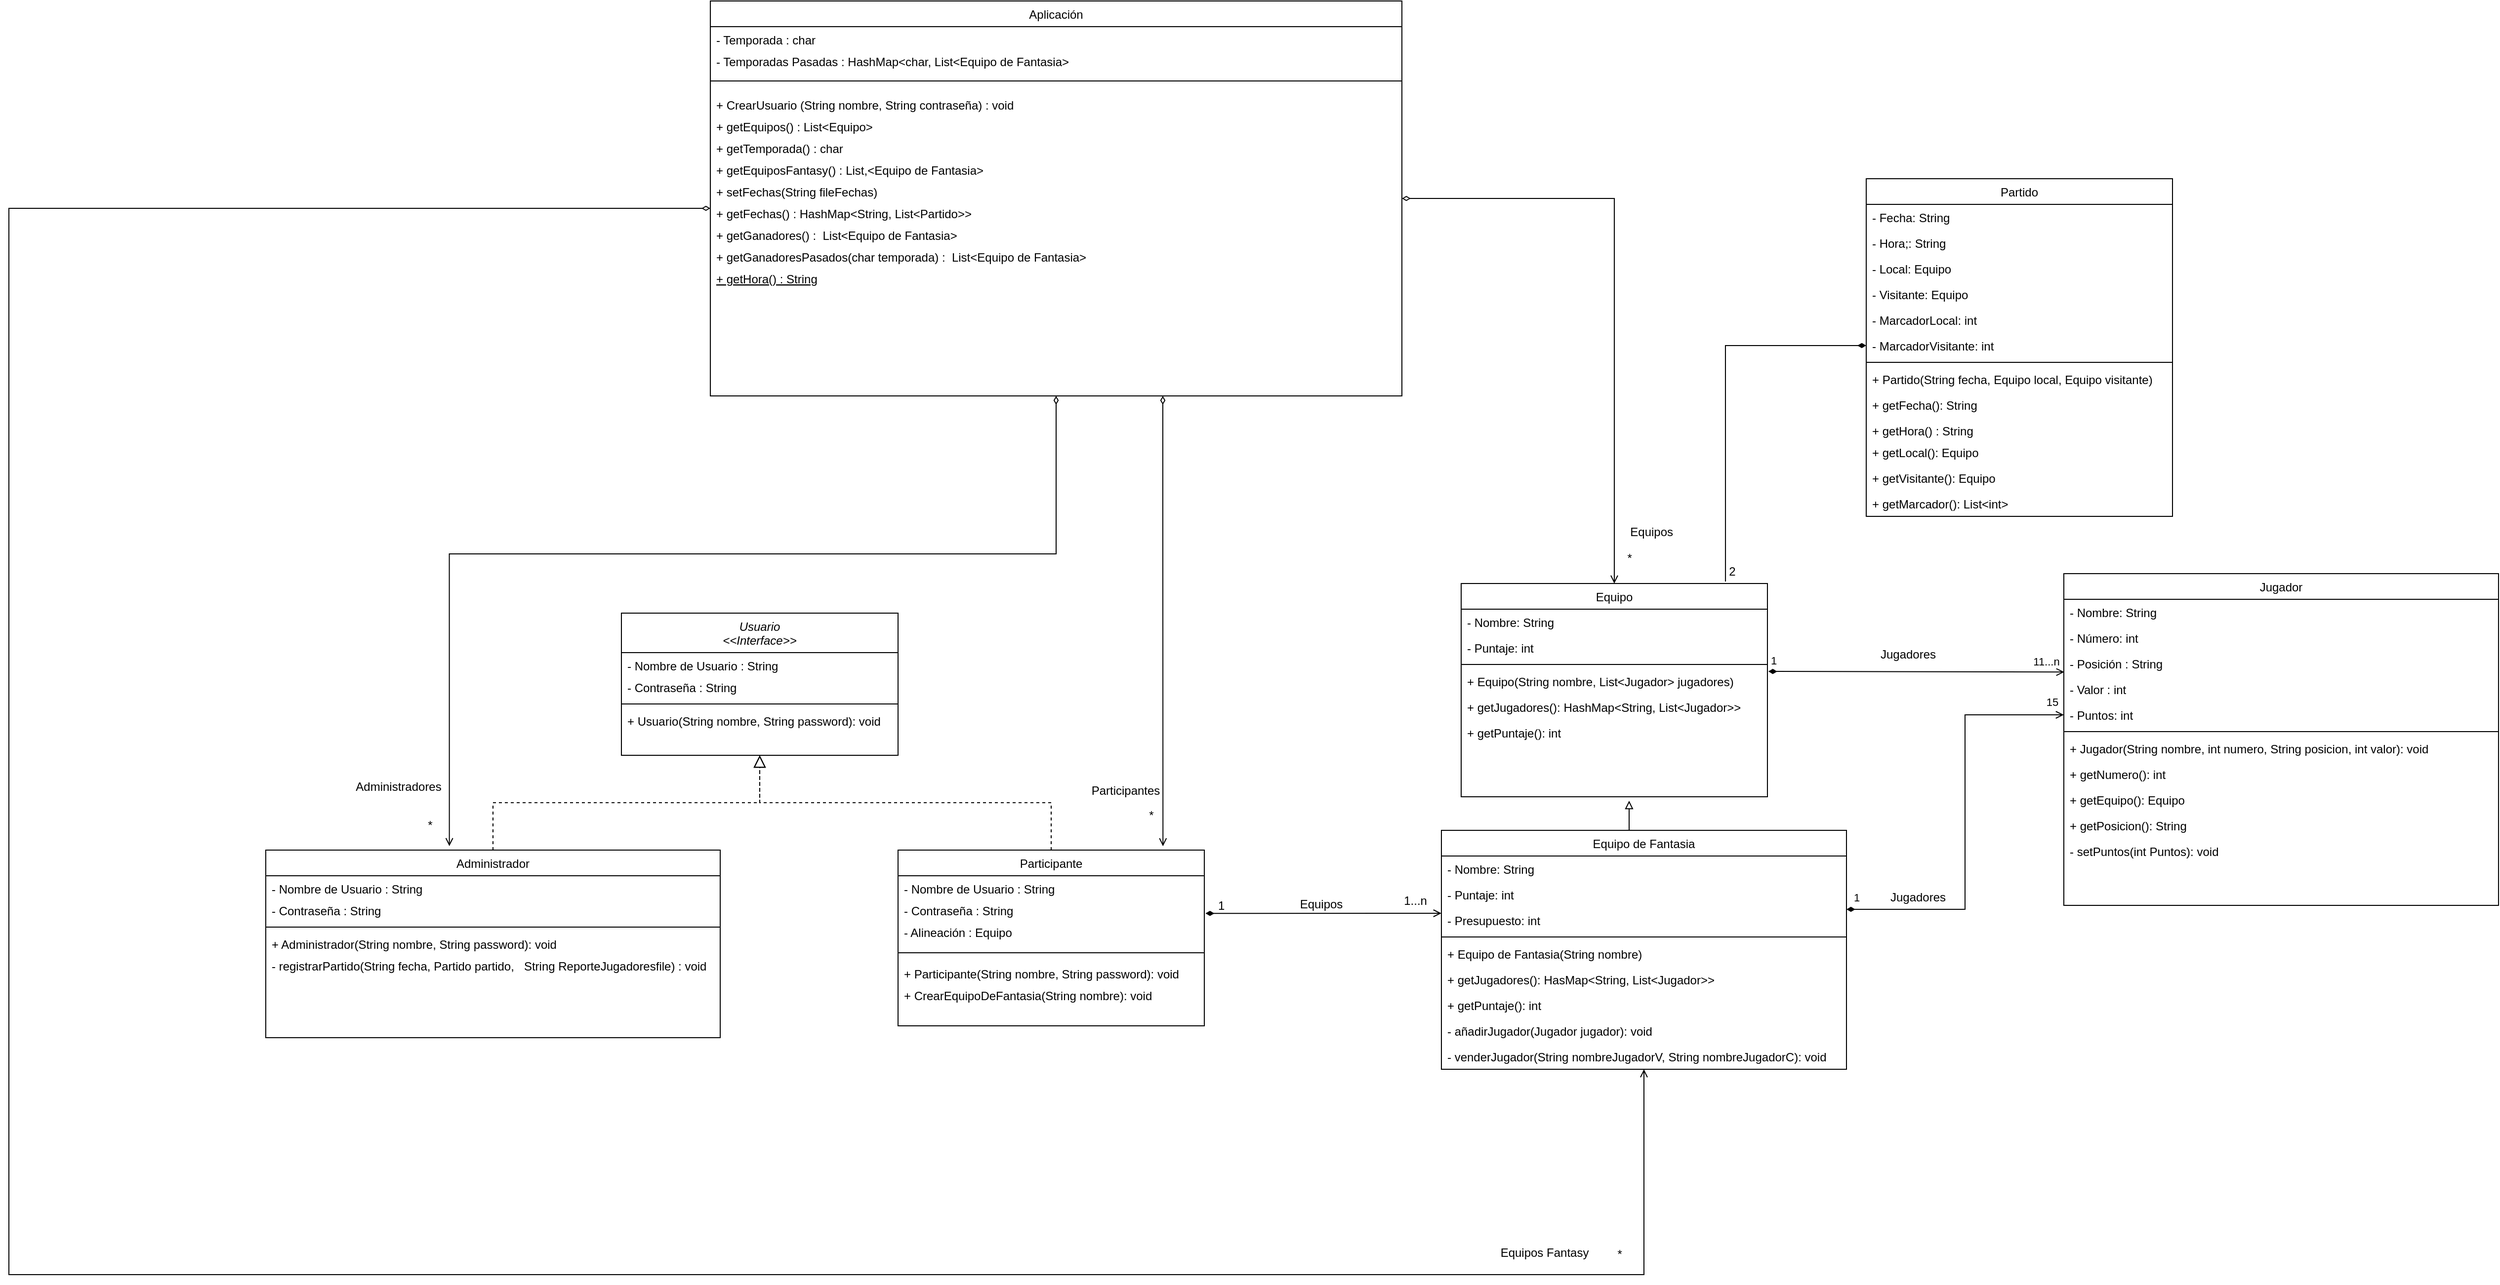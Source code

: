 <mxfile version="20.3.2" type="github">
  <diagram id="C5RBs43oDa-KdzZeNtuy" name="Page-1">
    <mxGraphModel dx="1552" dy="1568" grid="1" gridSize="10" guides="1" tooltips="1" connect="1" arrows="1" fold="1" page="1" pageScale="1" pageWidth="827" pageHeight="1169" math="0" shadow="0">
      <root>
        <mxCell id="WIyWlLk6GJQsqaUBKTNV-0" />
        <mxCell id="WIyWlLk6GJQsqaUBKTNV-1" parent="WIyWlLk6GJQsqaUBKTNV-0" />
        <mxCell id="ja5w6oUnNrP1qCDl9VHc-60" value="Equipo de Fantasia" style="swimlane;fontStyle=0;align=center;verticalAlign=top;childLayout=stackLayout;horizontal=1;startSize=26;horizontalStack=0;resizeParent=1;resizeLast=0;collapsible=1;marginBottom=0;rounded=0;shadow=0;strokeWidth=1;" vertex="1" parent="WIyWlLk6GJQsqaUBKTNV-1">
          <mxGeometry x="790" y="340" width="410" height="242" as="geometry">
            <mxRectangle x="550" y="140" width="160" height="26" as="alternateBounds" />
          </mxGeometry>
        </mxCell>
        <mxCell id="ja5w6oUnNrP1qCDl9VHc-61" value="- Nombre: String" style="text;align=left;verticalAlign=top;spacingLeft=4;spacingRight=4;overflow=hidden;rotatable=0;points=[[0,0.5],[1,0.5]];portConstraint=eastwest;rounded=0;shadow=0;html=0;" vertex="1" parent="ja5w6oUnNrP1qCDl9VHc-60">
          <mxGeometry y="26" width="410" height="26" as="geometry" />
        </mxCell>
        <mxCell id="ja5w6oUnNrP1qCDl9VHc-62" value="- Puntaje: int" style="text;align=left;verticalAlign=top;spacingLeft=4;spacingRight=4;overflow=hidden;rotatable=0;points=[[0,0.5],[1,0.5]];portConstraint=eastwest;rounded=0;shadow=0;html=0;" vertex="1" parent="ja5w6oUnNrP1qCDl9VHc-60">
          <mxGeometry y="52" width="410" height="26" as="geometry" />
        </mxCell>
        <mxCell id="ja5w6oUnNrP1qCDl9VHc-71" value="- Presupuesto: int" style="text;align=left;verticalAlign=top;spacingLeft=4;spacingRight=4;overflow=hidden;rotatable=0;points=[[0,0.5],[1,0.5]];portConstraint=eastwest;rounded=0;shadow=0;html=0;" vertex="1" parent="ja5w6oUnNrP1qCDl9VHc-60">
          <mxGeometry y="78" width="410" height="26" as="geometry" />
        </mxCell>
        <mxCell id="ja5w6oUnNrP1qCDl9VHc-63" value="" style="line;html=1;strokeWidth=1;align=left;verticalAlign=middle;spacingTop=-1;spacingLeft=3;spacingRight=3;rotatable=0;labelPosition=right;points=[];portConstraint=eastwest;" vertex="1" parent="ja5w6oUnNrP1qCDl9VHc-60">
          <mxGeometry y="104" width="410" height="8" as="geometry" />
        </mxCell>
        <mxCell id="ja5w6oUnNrP1qCDl9VHc-64" value="+ Equipo de Fantasia(String nombre)" style="text;align=left;verticalAlign=top;spacingLeft=4;spacingRight=4;overflow=hidden;rotatable=0;points=[[0,0.5],[1,0.5]];portConstraint=eastwest;" vertex="1" parent="ja5w6oUnNrP1qCDl9VHc-60">
          <mxGeometry y="112" width="410" height="26" as="geometry" />
        </mxCell>
        <mxCell id="ja5w6oUnNrP1qCDl9VHc-65" value="+ getJugadores(): HasMap&lt;String, List&lt;Jugador&gt;&gt;" style="text;align=left;verticalAlign=top;spacingLeft=4;spacingRight=4;overflow=hidden;rotatable=0;points=[[0,0.5],[1,0.5]];portConstraint=eastwest;" vertex="1" parent="ja5w6oUnNrP1qCDl9VHc-60">
          <mxGeometry y="138" width="410" height="26" as="geometry" />
        </mxCell>
        <mxCell id="ja5w6oUnNrP1qCDl9VHc-66" value="+ getPuntaje(): int" style="text;align=left;verticalAlign=top;spacingLeft=4;spacingRight=4;overflow=hidden;rotatable=0;points=[[0,0.5],[1,0.5]];portConstraint=eastwest;" vertex="1" parent="ja5w6oUnNrP1qCDl9VHc-60">
          <mxGeometry y="164" width="410" height="26" as="geometry" />
        </mxCell>
        <mxCell id="ja5w6oUnNrP1qCDl9VHc-72" value="- añadirJugador(Jugador jugador): void" style="text;align=left;verticalAlign=top;spacingLeft=4;spacingRight=4;overflow=hidden;rotatable=0;points=[[0,0.5],[1,0.5]];portConstraint=eastwest;" vertex="1" parent="ja5w6oUnNrP1qCDl9VHc-60">
          <mxGeometry y="190" width="410" height="26" as="geometry" />
        </mxCell>
        <mxCell id="ja5w6oUnNrP1qCDl9VHc-68" value="- venderJugador(String nombreJugadorV, String nombreJugadorC): void" style="text;align=left;verticalAlign=top;spacingLeft=4;spacingRight=4;overflow=hidden;rotatable=0;points=[[0,0.5],[1,0.5]];portConstraint=eastwest;" vertex="1" parent="ja5w6oUnNrP1qCDl9VHc-60">
          <mxGeometry y="216" width="410" height="26" as="geometry" />
        </mxCell>
        <mxCell id="zkfFHV4jXpPFQw0GAbJ--0" value="Usuario&#xa;&lt;&lt;Interface&gt;&gt;" style="swimlane;fontStyle=2;align=center;verticalAlign=top;childLayout=stackLayout;horizontal=1;startSize=40;horizontalStack=0;resizeParent=1;resizeLast=0;collapsible=1;marginBottom=0;rounded=0;shadow=0;strokeWidth=1;" parent="WIyWlLk6GJQsqaUBKTNV-1" vertex="1">
          <mxGeometry x="-40" y="120" width="280" height="144" as="geometry">
            <mxRectangle x="230" y="140" width="160" height="26" as="alternateBounds" />
          </mxGeometry>
        </mxCell>
        <mxCell id="zkfFHV4jXpPFQw0GAbJ--1" value="- Nombre de Usuario : String" style="text;align=left;verticalAlign=top;spacingLeft=4;spacingRight=4;overflow=hidden;rotatable=0;points=[[0,0.5],[1,0.5]];portConstraint=eastwest;" parent="zkfFHV4jXpPFQw0GAbJ--0" vertex="1">
          <mxGeometry y="40" width="280" height="22" as="geometry" />
        </mxCell>
        <mxCell id="zkfFHV4jXpPFQw0GAbJ--2" value="- Contraseña : String" style="text;align=left;verticalAlign=top;spacingLeft=4;spacingRight=4;overflow=hidden;rotatable=0;points=[[0,0.5],[1,0.5]];portConstraint=eastwest;rounded=0;shadow=0;html=0;" parent="zkfFHV4jXpPFQw0GAbJ--0" vertex="1">
          <mxGeometry y="62" width="280" height="26" as="geometry" />
        </mxCell>
        <mxCell id="zkfFHV4jXpPFQw0GAbJ--4" value="" style="line;html=1;strokeWidth=1;align=left;verticalAlign=middle;spacingTop=-1;spacingLeft=3;spacingRight=3;rotatable=0;labelPosition=right;points=[];portConstraint=eastwest;" parent="zkfFHV4jXpPFQw0GAbJ--0" vertex="1">
          <mxGeometry y="88" width="280" height="8" as="geometry" />
        </mxCell>
        <mxCell id="ja5w6oUnNrP1qCDl9VHc-14" value="+ Usuario(String nombre, String password): void" style="text;align=left;verticalAlign=top;spacingLeft=4;spacingRight=4;overflow=hidden;rotatable=0;points=[[0,0.5],[1,0.5]];portConstraint=eastwest;" vertex="1" parent="zkfFHV4jXpPFQw0GAbJ--0">
          <mxGeometry y="96" width="280" height="22" as="geometry" />
        </mxCell>
        <mxCell id="zkfFHV4jXpPFQw0GAbJ--6" value="Administrador" style="swimlane;fontStyle=0;align=center;verticalAlign=top;childLayout=stackLayout;horizontal=1;startSize=26;horizontalStack=0;resizeParent=1;resizeLast=0;collapsible=1;marginBottom=0;rounded=0;shadow=0;strokeWidth=1;" parent="WIyWlLk6GJQsqaUBKTNV-1" vertex="1">
          <mxGeometry x="-400" y="360" width="460" height="190" as="geometry">
            <mxRectangle x="130" y="380" width="160" height="26" as="alternateBounds" />
          </mxGeometry>
        </mxCell>
        <mxCell id="ja5w6oUnNrP1qCDl9VHc-7" value="- Nombre de Usuario : String" style="text;align=left;verticalAlign=top;spacingLeft=4;spacingRight=4;overflow=hidden;rotatable=0;points=[[0,0.5],[1,0.5]];portConstraint=eastwest;" vertex="1" parent="zkfFHV4jXpPFQw0GAbJ--6">
          <mxGeometry y="26" width="460" height="22" as="geometry" />
        </mxCell>
        <mxCell id="ja5w6oUnNrP1qCDl9VHc-8" value="- Contraseña : String" style="text;align=left;verticalAlign=top;spacingLeft=4;spacingRight=4;overflow=hidden;rotatable=0;points=[[0,0.5],[1,0.5]];portConstraint=eastwest;rounded=0;shadow=0;html=0;" vertex="1" parent="zkfFHV4jXpPFQw0GAbJ--6">
          <mxGeometry y="48" width="460" height="26" as="geometry" />
        </mxCell>
        <mxCell id="zkfFHV4jXpPFQw0GAbJ--9" value="" style="line;html=1;strokeWidth=1;align=left;verticalAlign=middle;spacingTop=-1;spacingLeft=3;spacingRight=3;rotatable=0;labelPosition=right;points=[];portConstraint=eastwest;" parent="zkfFHV4jXpPFQw0GAbJ--6" vertex="1">
          <mxGeometry y="74" width="460" height="8" as="geometry" />
        </mxCell>
        <mxCell id="ja5w6oUnNrP1qCDl9VHc-17" value="+ Administrador(String nombre, String password): void" style="text;align=left;verticalAlign=top;spacingLeft=4;spacingRight=4;overflow=hidden;rotatable=0;points=[[0,0.5],[1,0.5]];portConstraint=eastwest;" vertex="1" parent="zkfFHV4jXpPFQw0GAbJ--6">
          <mxGeometry y="82" width="460" height="22" as="geometry" />
        </mxCell>
        <mxCell id="ja5w6oUnNrP1qCDl9VHc-19" value="- registrarPartido(String fecha, Partido partido,   String ReporteJugadoresfile) : void" style="text;align=left;verticalAlign=top;spacingLeft=4;spacingRight=4;overflow=hidden;rotatable=0;points=[[0,0.5],[1,0.5]];portConstraint=eastwest;" vertex="1" parent="zkfFHV4jXpPFQw0GAbJ--6">
          <mxGeometry y="104" width="460" height="22" as="geometry" />
        </mxCell>
        <mxCell id="ja5w6oUnNrP1qCDl9VHc-18" style="text;align=left;verticalAlign=top;spacingLeft=4;spacingRight=4;overflow=hidden;rotatable=0;points=[[0,0.5],[1,0.5]];portConstraint=eastwest;" vertex="1" parent="zkfFHV4jXpPFQw0GAbJ--6">
          <mxGeometry y="126" width="460" height="22" as="geometry" />
        </mxCell>
        <mxCell id="zkfFHV4jXpPFQw0GAbJ--12" value="" style="endArrow=block;endSize=10;endFill=0;shadow=0;strokeWidth=1;rounded=0;edgeStyle=elbowEdgeStyle;elbow=vertical;dashed=1;" parent="WIyWlLk6GJQsqaUBKTNV-1" source="zkfFHV4jXpPFQw0GAbJ--6" target="zkfFHV4jXpPFQw0GAbJ--0" edge="1">
          <mxGeometry width="160" relative="1" as="geometry">
            <mxPoint x="200" y="203" as="sourcePoint" />
            <mxPoint x="200" y="203" as="targetPoint" />
          </mxGeometry>
        </mxCell>
        <mxCell id="zkfFHV4jXpPFQw0GAbJ--13" value="Participante" style="swimlane;fontStyle=0;align=center;verticalAlign=top;childLayout=stackLayout;horizontal=1;startSize=26;horizontalStack=0;resizeParent=1;resizeLast=0;collapsible=1;marginBottom=0;rounded=0;shadow=0;strokeWidth=1;" parent="WIyWlLk6GJQsqaUBKTNV-1" vertex="1">
          <mxGeometry x="240" y="360" width="310" height="178" as="geometry">
            <mxRectangle x="340" y="380" width="170" height="26" as="alternateBounds" />
          </mxGeometry>
        </mxCell>
        <mxCell id="ja5w6oUnNrP1qCDl9VHc-6" value="- Nombre de Usuario : String" style="text;align=left;verticalAlign=top;spacingLeft=4;spacingRight=4;overflow=hidden;rotatable=0;points=[[0,0.5],[1,0.5]];portConstraint=eastwest;" vertex="1" parent="zkfFHV4jXpPFQw0GAbJ--13">
          <mxGeometry y="26" width="310" height="22" as="geometry" />
        </mxCell>
        <mxCell id="ja5w6oUnNrP1qCDl9VHc-5" value="- Contraseña : String" style="text;align=left;verticalAlign=top;spacingLeft=4;spacingRight=4;overflow=hidden;rotatable=0;points=[[0,0.5],[1,0.5]];portConstraint=eastwest;rounded=0;shadow=0;html=0;" vertex="1" parent="zkfFHV4jXpPFQw0GAbJ--13">
          <mxGeometry y="48" width="310" height="22" as="geometry" />
        </mxCell>
        <mxCell id="ja5w6oUnNrP1qCDl9VHc-46" value="- Alineación : Equipo" style="text;align=left;verticalAlign=top;spacingLeft=4;spacingRight=4;overflow=hidden;rotatable=0;points=[[0,0.5],[1,0.5]];portConstraint=eastwest;rounded=0;shadow=0;html=0;" vertex="1" parent="zkfFHV4jXpPFQw0GAbJ--13">
          <mxGeometry y="70" width="310" height="26" as="geometry" />
        </mxCell>
        <mxCell id="zkfFHV4jXpPFQw0GAbJ--15" value="" style="line;html=1;strokeWidth=1;align=left;verticalAlign=middle;spacingTop=-1;spacingLeft=3;spacingRight=3;rotatable=0;labelPosition=right;points=[];portConstraint=eastwest;" parent="zkfFHV4jXpPFQw0GAbJ--13" vertex="1">
          <mxGeometry y="96" width="310" height="16" as="geometry" />
        </mxCell>
        <mxCell id="ja5w6oUnNrP1qCDl9VHc-16" value="+ Participante(String nombre, String password): void" style="text;align=left;verticalAlign=top;spacingLeft=4;spacingRight=4;overflow=hidden;rotatable=0;points=[[0,0.5],[1,0.5]];portConstraint=eastwest;" vertex="1" parent="zkfFHV4jXpPFQw0GAbJ--13">
          <mxGeometry y="112" width="310" height="22" as="geometry" />
        </mxCell>
        <mxCell id="ja5w6oUnNrP1qCDl9VHc-70" value="+ CrearEquipoDeFantasia(String nombre): void" style="text;align=left;verticalAlign=top;spacingLeft=4;spacingRight=4;overflow=hidden;rotatable=0;points=[[0,0.5],[1,0.5]];portConstraint=eastwest;" vertex="1" parent="zkfFHV4jXpPFQw0GAbJ--13">
          <mxGeometry y="134" width="310" height="22" as="geometry" />
        </mxCell>
        <mxCell id="ja5w6oUnNrP1qCDl9VHc-45" style="text;align=left;verticalAlign=top;spacingLeft=4;spacingRight=4;overflow=hidden;rotatable=0;points=[[0,0.5],[1,0.5]];portConstraint=eastwest;" vertex="1" parent="zkfFHV4jXpPFQw0GAbJ--13">
          <mxGeometry y="156" width="310" height="22" as="geometry" />
        </mxCell>
        <mxCell id="zkfFHV4jXpPFQw0GAbJ--16" value="" style="endArrow=block;endSize=10;endFill=0;shadow=0;strokeWidth=1;rounded=0;edgeStyle=elbowEdgeStyle;elbow=vertical;dashed=1;" parent="WIyWlLk6GJQsqaUBKTNV-1" source="zkfFHV4jXpPFQw0GAbJ--13" target="zkfFHV4jXpPFQw0GAbJ--0" edge="1">
          <mxGeometry width="160" relative="1" as="geometry">
            <mxPoint x="210" y="373" as="sourcePoint" />
            <mxPoint x="310" y="271" as="targetPoint" />
          </mxGeometry>
        </mxCell>
        <mxCell id="ja5w6oUnNrP1qCDl9VHc-49" style="edgeStyle=orthogonalEdgeStyle;rounded=0;orthogonalLoop=1;jettySize=auto;html=1;startArrow=none;startFill=0;endArrow=block;endFill=0;" edge="1" parent="WIyWlLk6GJQsqaUBKTNV-1">
          <mxGeometry relative="1" as="geometry">
            <mxPoint x="980" y="340" as="sourcePoint" />
            <mxPoint x="980" y="310" as="targetPoint" />
          </mxGeometry>
        </mxCell>
        <mxCell id="zkfFHV4jXpPFQw0GAbJ--26" value="" style="endArrow=open;shadow=0;strokeWidth=1;rounded=0;endFill=1;edgeStyle=elbowEdgeStyle;elbow=vertical;startArrow=diamondThin;startFill=1;exitX=1.004;exitY=0.732;exitDx=0;exitDy=0;exitPerimeter=0;" parent="WIyWlLk6GJQsqaUBKTNV-1" source="ja5w6oUnNrP1qCDl9VHc-5" edge="1">
          <mxGeometry x="0.5" y="41" relative="1" as="geometry">
            <mxPoint x="570" y="400" as="sourcePoint" />
            <mxPoint x="790" y="424" as="targetPoint" />
            <mxPoint x="-40" y="32" as="offset" />
            <Array as="points">
              <mxPoint x="670" y="424" />
            </Array>
          </mxGeometry>
        </mxCell>
        <mxCell id="zkfFHV4jXpPFQw0GAbJ--27" value="1...n" style="resizable=0;align=left;verticalAlign=bottom;labelBackgroundColor=none;fontSize=12;" parent="zkfFHV4jXpPFQw0GAbJ--26" connectable="0" vertex="1">
          <mxGeometry x="-1" relative="1" as="geometry">
            <mxPoint x="199" y="-4" as="offset" />
          </mxGeometry>
        </mxCell>
        <mxCell id="zkfFHV4jXpPFQw0GAbJ--28" value="1" style="resizable=0;align=right;verticalAlign=bottom;labelBackgroundColor=none;fontSize=12;" parent="zkfFHV4jXpPFQw0GAbJ--26" connectable="0" vertex="1">
          <mxGeometry x="1" relative="1" as="geometry">
            <mxPoint x="-218" y="1" as="offset" />
          </mxGeometry>
        </mxCell>
        <mxCell id="zkfFHV4jXpPFQw0GAbJ--29" value="Equipos" style="text;html=1;resizable=0;points=[];;align=center;verticalAlign=middle;labelBackgroundColor=none;rounded=0;shadow=0;strokeWidth=1;fontSize=12;" parent="zkfFHV4jXpPFQw0GAbJ--26" vertex="1" connectable="0">
          <mxGeometry x="0.5" y="49" relative="1" as="geometry">
            <mxPoint x="-62" y="40" as="offset" />
          </mxGeometry>
        </mxCell>
        <mxCell id="ja5w6oUnNrP1qCDl9VHc-20" value="Equipo" style="swimlane;fontStyle=0;align=center;verticalAlign=top;childLayout=stackLayout;horizontal=1;startSize=26;horizontalStack=0;resizeParent=1;resizeLast=0;collapsible=1;marginBottom=0;rounded=0;shadow=0;strokeWidth=1;" vertex="1" parent="WIyWlLk6GJQsqaUBKTNV-1">
          <mxGeometry x="810" y="90" width="310" height="216" as="geometry">
            <mxRectangle x="550" y="140" width="160" height="26" as="alternateBounds" />
          </mxGeometry>
        </mxCell>
        <mxCell id="ja5w6oUnNrP1qCDl9VHc-22" value="- Nombre: String" style="text;align=left;verticalAlign=top;spacingLeft=4;spacingRight=4;overflow=hidden;rotatable=0;points=[[0,0.5],[1,0.5]];portConstraint=eastwest;rounded=0;shadow=0;html=0;" vertex="1" parent="ja5w6oUnNrP1qCDl9VHc-20">
          <mxGeometry y="26" width="310" height="26" as="geometry" />
        </mxCell>
        <mxCell id="ja5w6oUnNrP1qCDl9VHc-23" value="- Puntaje: int" style="text;align=left;verticalAlign=top;spacingLeft=4;spacingRight=4;overflow=hidden;rotatable=0;points=[[0,0.5],[1,0.5]];portConstraint=eastwest;rounded=0;shadow=0;html=0;" vertex="1" parent="ja5w6oUnNrP1qCDl9VHc-20">
          <mxGeometry y="52" width="310" height="26" as="geometry" />
        </mxCell>
        <mxCell id="ja5w6oUnNrP1qCDl9VHc-26" value="" style="line;html=1;strokeWidth=1;align=left;verticalAlign=middle;spacingTop=-1;spacingLeft=3;spacingRight=3;rotatable=0;labelPosition=right;points=[];portConstraint=eastwest;" vertex="1" parent="ja5w6oUnNrP1qCDl9VHc-20">
          <mxGeometry y="78" width="310" height="8" as="geometry" />
        </mxCell>
        <mxCell id="ja5w6oUnNrP1qCDl9VHc-59" value="+ Equipo(String nombre, List&lt;Jugador&gt; jugadores) " style="text;align=left;verticalAlign=top;spacingLeft=4;spacingRight=4;overflow=hidden;rotatable=0;points=[[0,0.5],[1,0.5]];portConstraint=eastwest;" vertex="1" parent="ja5w6oUnNrP1qCDl9VHc-20">
          <mxGeometry y="86" width="310" height="26" as="geometry" />
        </mxCell>
        <mxCell id="ja5w6oUnNrP1qCDl9VHc-28" value="+ getJugadores(): HashMap&lt;String, List&lt;Jugador&gt;&gt;" style="text;align=left;verticalAlign=top;spacingLeft=4;spacingRight=4;overflow=hidden;rotatable=0;points=[[0,0.5],[1,0.5]];portConstraint=eastwest;" vertex="1" parent="ja5w6oUnNrP1qCDl9VHc-20">
          <mxGeometry y="112" width="310" height="26" as="geometry" />
        </mxCell>
        <mxCell id="ja5w6oUnNrP1qCDl9VHc-58" value="+ getPuntaje(): int" style="text;align=left;verticalAlign=top;spacingLeft=4;spacingRight=4;overflow=hidden;rotatable=0;points=[[0,0.5],[1,0.5]];portConstraint=eastwest;" vertex="1" parent="ja5w6oUnNrP1qCDl9VHc-20">
          <mxGeometry y="138" width="310" height="26" as="geometry" />
        </mxCell>
        <mxCell id="ja5w6oUnNrP1qCDl9VHc-29" value="Jugador" style="swimlane;fontStyle=0;align=center;verticalAlign=top;childLayout=stackLayout;horizontal=1;startSize=26;horizontalStack=0;resizeParent=1;resizeLast=0;collapsible=1;marginBottom=0;rounded=0;shadow=0;strokeWidth=1;" vertex="1" parent="WIyWlLk6GJQsqaUBKTNV-1">
          <mxGeometry x="1420" y="80" width="440" height="336" as="geometry">
            <mxRectangle x="550" y="140" width="160" height="26" as="alternateBounds" />
          </mxGeometry>
        </mxCell>
        <mxCell id="ja5w6oUnNrP1qCDl9VHc-30" value="- Nombre: String" style="text;align=left;verticalAlign=top;spacingLeft=4;spacingRight=4;overflow=hidden;rotatable=0;points=[[0,0.5],[1,0.5]];portConstraint=eastwest;rounded=0;shadow=0;html=0;" vertex="1" parent="ja5w6oUnNrP1qCDl9VHc-29">
          <mxGeometry y="26" width="440" height="26" as="geometry" />
        </mxCell>
        <mxCell id="ja5w6oUnNrP1qCDl9VHc-31" value="- Número: int" style="text;align=left;verticalAlign=top;spacingLeft=4;spacingRight=4;overflow=hidden;rotatable=0;points=[[0,0.5],[1,0.5]];portConstraint=eastwest;rounded=0;shadow=0;html=0;" vertex="1" parent="ja5w6oUnNrP1qCDl9VHc-29">
          <mxGeometry y="52" width="440" height="26" as="geometry" />
        </mxCell>
        <mxCell id="ja5w6oUnNrP1qCDl9VHc-32" value="- Posición : String" style="text;align=left;verticalAlign=top;spacingLeft=4;spacingRight=4;overflow=hidden;rotatable=0;points=[[0,0.5],[1,0.5]];portConstraint=eastwest;rounded=0;shadow=0;html=0;" vertex="1" parent="ja5w6oUnNrP1qCDl9VHc-29">
          <mxGeometry y="78" width="440" height="26" as="geometry" />
        </mxCell>
        <mxCell id="ja5w6oUnNrP1qCDl9VHc-33" value="- Valor : int" style="text;align=left;verticalAlign=top;spacingLeft=4;spacingRight=4;overflow=hidden;rotatable=0;points=[[0,0.5],[1,0.5]];portConstraint=eastwest;rounded=0;shadow=0;html=0;" vertex="1" parent="ja5w6oUnNrP1qCDl9VHc-29">
          <mxGeometry y="104" width="440" height="26" as="geometry" />
        </mxCell>
        <mxCell id="ja5w6oUnNrP1qCDl9VHc-42" value="- Puntos: int" style="text;align=left;verticalAlign=top;spacingLeft=4;spacingRight=4;overflow=hidden;rotatable=0;points=[[0,0.5],[1,0.5]];portConstraint=eastwest;rounded=0;shadow=0;html=0;" vertex="1" parent="ja5w6oUnNrP1qCDl9VHc-29">
          <mxGeometry y="130" width="440" height="26" as="geometry" />
        </mxCell>
        <mxCell id="ja5w6oUnNrP1qCDl9VHc-34" value="" style="line;html=1;strokeWidth=1;align=left;verticalAlign=middle;spacingTop=-1;spacingLeft=3;spacingRight=3;rotatable=0;labelPosition=right;points=[];portConstraint=eastwest;" vertex="1" parent="ja5w6oUnNrP1qCDl9VHc-29">
          <mxGeometry y="156" width="440" height="8" as="geometry" />
        </mxCell>
        <mxCell id="ja5w6oUnNrP1qCDl9VHc-47" value="+ Jugador(String nombre, int numero, String posicion, int valor): void" style="text;align=left;verticalAlign=top;spacingLeft=4;spacingRight=4;overflow=hidden;rotatable=0;points=[[0,0.5],[1,0.5]];portConstraint=eastwest;" vertex="1" parent="ja5w6oUnNrP1qCDl9VHc-29">
          <mxGeometry y="164" width="440" height="26" as="geometry" />
        </mxCell>
        <mxCell id="ja5w6oUnNrP1qCDl9VHc-35" value="+ getNumero(): int" style="text;align=left;verticalAlign=top;spacingLeft=4;spacingRight=4;overflow=hidden;rotatable=0;points=[[0,0.5],[1,0.5]];portConstraint=eastwest;" vertex="1" parent="ja5w6oUnNrP1qCDl9VHc-29">
          <mxGeometry y="190" width="440" height="26" as="geometry" />
        </mxCell>
        <mxCell id="ja5w6oUnNrP1qCDl9VHc-36" value="+ getEquipo(): Equipo" style="text;align=left;verticalAlign=top;spacingLeft=4;spacingRight=4;overflow=hidden;rotatable=0;points=[[0,0.5],[1,0.5]];portConstraint=eastwest;" vertex="1" parent="ja5w6oUnNrP1qCDl9VHc-29">
          <mxGeometry y="216" width="440" height="26" as="geometry" />
        </mxCell>
        <mxCell id="ja5w6oUnNrP1qCDl9VHc-41" value="+ getPosicion(): String" style="text;align=left;verticalAlign=top;spacingLeft=4;spacingRight=4;overflow=hidden;rotatable=0;points=[[0,0.5],[1,0.5]];portConstraint=eastwest;" vertex="1" parent="ja5w6oUnNrP1qCDl9VHc-29">
          <mxGeometry y="242" width="440" height="26" as="geometry" />
        </mxCell>
        <mxCell id="ja5w6oUnNrP1qCDl9VHc-43" value="- setPuntos(int Puntos): void&#xa;" style="text;align=left;verticalAlign=top;spacingLeft=4;spacingRight=4;overflow=hidden;rotatable=0;points=[[0,0.5],[1,0.5]];portConstraint=eastwest;" vertex="1" parent="ja5w6oUnNrP1qCDl9VHc-29">
          <mxGeometry y="268" width="440" height="26" as="geometry" />
        </mxCell>
        <mxCell id="ja5w6oUnNrP1qCDl9VHc-44" style="text;align=left;verticalAlign=top;spacingLeft=4;spacingRight=4;overflow=hidden;rotatable=0;points=[[0,0.5],[1,0.5]];portConstraint=eastwest;" vertex="1" parent="ja5w6oUnNrP1qCDl9VHc-29">
          <mxGeometry y="294" width="440" height="26" as="geometry" />
        </mxCell>
        <mxCell id="ja5w6oUnNrP1qCDl9VHc-37" value="" style="endArrow=open;html=1;rounded=0;exitX=1.003;exitY=0.117;exitDx=0;exitDy=0;entryX=0.001;entryY=0.833;entryDx=0;entryDy=0;startArrow=diamondThin;startFill=1;endFill=0;entryPerimeter=0;exitPerimeter=0;" edge="1" parent="WIyWlLk6GJQsqaUBKTNV-1" source="ja5w6oUnNrP1qCDl9VHc-59" target="ja5w6oUnNrP1qCDl9VHc-32">
          <mxGeometry width="50" height="50" relative="1" as="geometry">
            <mxPoint x="1100" y="181" as="sourcePoint" />
            <mxPoint x="1440" y="280" as="targetPoint" />
          </mxGeometry>
        </mxCell>
        <mxCell id="ja5w6oUnNrP1qCDl9VHc-39" value="1" style="edgeLabel;html=1;align=center;verticalAlign=middle;resizable=0;points=[];" vertex="1" connectable="0" parent="ja5w6oUnNrP1qCDl9VHc-37">
          <mxGeometry x="0.309" y="5" relative="1" as="geometry">
            <mxPoint x="-191" y="-7" as="offset" />
          </mxGeometry>
        </mxCell>
        <mxCell id="ja5w6oUnNrP1qCDl9VHc-40" value="11...n" style="edgeLabel;html=1;align=center;verticalAlign=middle;resizable=0;points=[];" vertex="1" connectable="0" parent="WIyWlLk6GJQsqaUBKTNV-1">
          <mxGeometry x="1309.999" y="180.002" as="geometry">
            <mxPoint x="92" y="-11" as="offset" />
          </mxGeometry>
        </mxCell>
        <mxCell id="ja5w6oUnNrP1qCDl9VHc-50" value="Jugadores" style="text;html=1;resizable=0;points=[];;align=center;verticalAlign=middle;labelBackgroundColor=none;rounded=0;shadow=0;strokeWidth=1;fontSize=12;" vertex="1" connectable="0" parent="WIyWlLk6GJQsqaUBKTNV-1">
          <mxGeometry x="1260" y="170" as="geometry">
            <mxPoint x="2" y="-8" as="offset" />
          </mxGeometry>
        </mxCell>
        <mxCell id="ja5w6oUnNrP1qCDl9VHc-53" value="" style="endArrow=open;html=1;rounded=0;exitX=1;exitY=1.077;exitDx=0;exitDy=0;startArrow=diamondThin;startFill=1;endFill=0;edgeStyle=orthogonalEdgeStyle;entryX=0;entryY=0.5;entryDx=0;entryDy=0;exitPerimeter=0;" edge="1" parent="WIyWlLk6GJQsqaUBKTNV-1" source="ja5w6oUnNrP1qCDl9VHc-62" target="ja5w6oUnNrP1qCDl9VHc-42">
          <mxGeometry width="50" height="50" relative="1" as="geometry">
            <mxPoint x="1100" y="431.0" as="sourcePoint" />
            <mxPoint x="1420" y="180" as="targetPoint" />
            <Array as="points">
              <mxPoint x="1320" y="420" />
              <mxPoint x="1320" y="223" />
            </Array>
          </mxGeometry>
        </mxCell>
        <mxCell id="ja5w6oUnNrP1qCDl9VHc-54" value="1" style="edgeLabel;html=1;align=center;verticalAlign=middle;resizable=0;points=[];" vertex="1" connectable="0" parent="ja5w6oUnNrP1qCDl9VHc-53">
          <mxGeometry x="0.309" y="5" relative="1" as="geometry">
            <mxPoint x="-105" y="141" as="offset" />
          </mxGeometry>
        </mxCell>
        <mxCell id="ja5w6oUnNrP1qCDl9VHc-56" value="15" style="edgeLabel;html=1;align=center;verticalAlign=middle;resizable=0;points=[];" vertex="1" connectable="0" parent="WIyWlLk6GJQsqaUBKTNV-1">
          <mxGeometry x="1140.001" y="170.003" as="geometry">
            <mxPoint x="268" y="40" as="offset" />
          </mxGeometry>
        </mxCell>
        <mxCell id="ja5w6oUnNrP1qCDl9VHc-57" value="Jugadores" style="text;html=1;resizable=0;points=[];;align=center;verticalAlign=middle;labelBackgroundColor=none;rounded=0;shadow=0;strokeWidth=1;fontSize=12;" vertex="1" connectable="0" parent="WIyWlLk6GJQsqaUBKTNV-1">
          <mxGeometry x="1270" y="416" as="geometry">
            <mxPoint x="2" y="-8" as="offset" />
          </mxGeometry>
        </mxCell>
        <mxCell id="ja5w6oUnNrP1qCDl9VHc-73" value="Aplicación" style="swimlane;fontStyle=0;align=center;verticalAlign=top;childLayout=stackLayout;horizontal=1;startSize=26;horizontalStack=0;resizeParent=1;resizeLast=0;collapsible=1;marginBottom=0;rounded=0;shadow=0;strokeWidth=1;" vertex="1" parent="WIyWlLk6GJQsqaUBKTNV-1">
          <mxGeometry x="50" y="-500" width="700" height="400" as="geometry">
            <mxRectangle x="130" y="380" width="160" height="26" as="alternateBounds" />
          </mxGeometry>
        </mxCell>
        <mxCell id="ja5w6oUnNrP1qCDl9VHc-77" value="- Temporada : char" style="text;align=left;verticalAlign=top;spacingLeft=4;spacingRight=4;overflow=hidden;rotatable=0;points=[[0,0.5],[1,0.5]];portConstraint=eastwest;" vertex="1" parent="ja5w6oUnNrP1qCDl9VHc-73">
          <mxGeometry y="26" width="700" height="22" as="geometry" />
        </mxCell>
        <mxCell id="ja5w6oUnNrP1qCDl9VHc-122" value="- Temporadas Pasadas : HashMap&lt;char, List&lt;Equipo de Fantasia&gt;" style="text;align=left;verticalAlign=top;spacingLeft=4;spacingRight=4;overflow=hidden;rotatable=0;points=[[0,0.5],[1,0.5]];portConstraint=eastwest;" vertex="1" parent="ja5w6oUnNrP1qCDl9VHc-73">
          <mxGeometry y="48" width="700" height="22" as="geometry" />
        </mxCell>
        <mxCell id="ja5w6oUnNrP1qCDl9VHc-76" value="" style="line;html=1;strokeWidth=1;align=left;verticalAlign=middle;spacingTop=-1;spacingLeft=3;spacingRight=3;rotatable=0;labelPosition=right;points=[];portConstraint=eastwest;" vertex="1" parent="ja5w6oUnNrP1qCDl9VHc-73">
          <mxGeometry y="70" width="700" height="22" as="geometry" />
        </mxCell>
        <mxCell id="ja5w6oUnNrP1qCDl9VHc-120" value="+ CrearUsuario (String nombre, String contraseña) : void" style="text;align=left;verticalAlign=top;spacingLeft=4;spacingRight=4;overflow=hidden;rotatable=0;points=[[0,0.5],[1,0.5]];portConstraint=eastwest;" vertex="1" parent="ja5w6oUnNrP1qCDl9VHc-73">
          <mxGeometry y="92" width="700" height="22" as="geometry" />
        </mxCell>
        <mxCell id="ja5w6oUnNrP1qCDl9VHc-79" value="+ getEquipos() : List&lt;Equipo&gt; " style="text;align=left;verticalAlign=top;spacingLeft=4;spacingRight=4;overflow=hidden;rotatable=0;points=[[0,0.5],[1,0.5]];portConstraint=eastwest;" vertex="1" parent="ja5w6oUnNrP1qCDl9VHc-73">
          <mxGeometry y="114" width="700" height="22" as="geometry" />
        </mxCell>
        <mxCell id="ja5w6oUnNrP1qCDl9VHc-121" value="+ getTemporada() : char" style="text;align=left;verticalAlign=top;spacingLeft=4;spacingRight=4;overflow=hidden;rotatable=0;points=[[0,0.5],[1,0.5]];portConstraint=eastwest;" vertex="1" parent="ja5w6oUnNrP1qCDl9VHc-73">
          <mxGeometry y="136" width="700" height="22" as="geometry" />
        </mxCell>
        <mxCell id="ja5w6oUnNrP1qCDl9VHc-112" value="+ getEquiposFantasy() : List,&lt;Equipo de Fantasia&gt; " style="text;align=left;verticalAlign=top;spacingLeft=4;spacingRight=4;overflow=hidden;rotatable=0;points=[[0,0.5],[1,0.5]];portConstraint=eastwest;" vertex="1" parent="ja5w6oUnNrP1qCDl9VHc-73">
          <mxGeometry y="158" width="700" height="22" as="geometry" />
        </mxCell>
        <mxCell id="ja5w6oUnNrP1qCDl9VHc-106" value="+ setFechas(String fileFechas)" style="text;align=left;verticalAlign=top;spacingLeft=4;spacingRight=4;overflow=hidden;rotatable=0;points=[[0,0.5],[1,0.5]];portConstraint=eastwest;" vertex="1" parent="ja5w6oUnNrP1qCDl9VHc-73">
          <mxGeometry y="180" width="700" height="22" as="geometry" />
        </mxCell>
        <mxCell id="ja5w6oUnNrP1qCDl9VHc-113" value="+ getFechas() : HashMap&lt;String, List&lt;Partido&gt;&gt;" style="text;align=left;verticalAlign=top;spacingLeft=4;spacingRight=4;overflow=hidden;rotatable=0;points=[[0,0.5],[1,0.5]];portConstraint=eastwest;" vertex="1" parent="ja5w6oUnNrP1qCDl9VHc-73">
          <mxGeometry y="202" width="700" height="22" as="geometry" />
        </mxCell>
        <mxCell id="ja5w6oUnNrP1qCDl9VHc-108" value="+ getGanadores() :  List&lt;Equipo de Fantasia&gt;" style="text;align=left;verticalAlign=top;spacingLeft=4;spacingRight=4;overflow=hidden;rotatable=0;points=[[0,0.5],[1,0.5]];portConstraint=eastwest;" vertex="1" parent="ja5w6oUnNrP1qCDl9VHc-73">
          <mxGeometry y="224" width="700" height="22" as="geometry" />
        </mxCell>
        <mxCell id="ja5w6oUnNrP1qCDl9VHc-123" value="+ getGanadoresPasados(char temporada) :  List&lt;Equipo de Fantasia&gt;" style="text;align=left;verticalAlign=top;spacingLeft=4;spacingRight=4;overflow=hidden;rotatable=0;points=[[0,0.5],[1,0.5]];portConstraint=eastwest;" vertex="1" parent="ja5w6oUnNrP1qCDl9VHc-73">
          <mxGeometry y="246" width="700" height="22" as="geometry" />
        </mxCell>
        <mxCell id="ja5w6oUnNrP1qCDl9VHc-114" value="+ getHora() : String" style="text;align=left;verticalAlign=top;spacingLeft=4;spacingRight=4;overflow=hidden;rotatable=0;points=[[0,0.5],[1,0.5]];portConstraint=eastwest;fontStyle=4" vertex="1" parent="ja5w6oUnNrP1qCDl9VHc-73">
          <mxGeometry y="268" width="700" height="22" as="geometry" />
        </mxCell>
        <mxCell id="ja5w6oUnNrP1qCDl9VHc-80" value="" style="endArrow=open;html=1;rounded=0;exitX=1;exitY=0.5;exitDx=0;exitDy=0;entryX=0.5;entryY=0;entryDx=0;entryDy=0;edgeStyle=orthogonalEdgeStyle;endFill=0;startArrow=diamondThin;startFill=0;" edge="1" parent="WIyWlLk6GJQsqaUBKTNV-1" source="ja5w6oUnNrP1qCDl9VHc-73" target="ja5w6oUnNrP1qCDl9VHc-20">
          <mxGeometry width="50" height="50" relative="1" as="geometry">
            <mxPoint x="360" y="70" as="sourcePoint" />
            <mxPoint x="410" y="20" as="targetPoint" />
          </mxGeometry>
        </mxCell>
        <mxCell id="ja5w6oUnNrP1qCDl9VHc-81" value="" style="endArrow=open;html=1;rounded=0;edgeStyle=orthogonalEdgeStyle;endFill=0;startArrow=diamondThin;startFill=0;" edge="1" parent="WIyWlLk6GJQsqaUBKTNV-1" target="ja5w6oUnNrP1qCDl9VHc-68">
          <mxGeometry width="50" height="50" relative="1" as="geometry">
            <mxPoint x="50" y="-290" as="sourcePoint" />
            <mxPoint x="975.0" y="100" as="targetPoint" />
            <Array as="points">
              <mxPoint x="-660" y="-290" />
              <mxPoint x="-660" y="790" />
              <mxPoint x="995" y="790" />
            </Array>
          </mxGeometry>
        </mxCell>
        <mxCell id="ja5w6oUnNrP1qCDl9VHc-82" value="*" style="resizable=0;align=right;verticalAlign=bottom;labelBackgroundColor=none;fontSize=12;" connectable="0" vertex="1" parent="WIyWlLk6GJQsqaUBKTNV-1">
          <mxGeometry x="581.469" y="435" as="geometry">
            <mxPoint x="393" y="343" as="offset" />
          </mxGeometry>
        </mxCell>
        <mxCell id="ja5w6oUnNrP1qCDl9VHc-83" value="" style="endArrow=open;html=1;rounded=0;entryX=0.865;entryY=-0.022;entryDx=0;entryDy=0;edgeStyle=orthogonalEdgeStyle;endFill=0;entryPerimeter=0;startArrow=diamondThin;startFill=0;" edge="1" parent="WIyWlLk6GJQsqaUBKTNV-1" target="zkfFHV4jXpPFQw0GAbJ--13">
          <mxGeometry width="50" height="50" relative="1" as="geometry">
            <mxPoint x="508" y="-100" as="sourcePoint" />
            <mxPoint x="502.5" y="365" as="targetPoint" />
            <Array as="points">
              <mxPoint x="508" y="10" />
              <mxPoint x="508" y="10" />
            </Array>
          </mxGeometry>
        </mxCell>
        <mxCell id="ja5w6oUnNrP1qCDl9VHc-84" value="" style="endArrow=open;html=1;rounded=0;exitX=0.5;exitY=1;exitDx=0;exitDy=0;entryX=0.404;entryY=-0.021;entryDx=0;entryDy=0;edgeStyle=orthogonalEdgeStyle;endFill=0;entryPerimeter=0;startArrow=diamondThin;startFill=0;" edge="1" parent="WIyWlLk6GJQsqaUBKTNV-1" source="ja5w6oUnNrP1qCDl9VHc-73" target="zkfFHV4jXpPFQw0GAbJ--6">
          <mxGeometry width="50" height="50" relative="1" as="geometry">
            <mxPoint x="462.5" y="-80.0" as="sourcePoint" />
            <mxPoint x="390.0" y="385" as="targetPoint" />
            <Array as="points">
              <mxPoint x="400" y="60" />
              <mxPoint x="-214" y="60" />
            </Array>
          </mxGeometry>
        </mxCell>
        <mxCell id="ja5w6oUnNrP1qCDl9VHc-85" value="Administradores" style="text;html=1;resizable=0;points=[];;align=center;verticalAlign=middle;labelBackgroundColor=none;rounded=0;shadow=0;strokeWidth=1;fontSize=12;" vertex="1" connectable="0" parent="WIyWlLk6GJQsqaUBKTNV-1">
          <mxGeometry x="-310.001" y="306" as="geometry">
            <mxPoint x="44" y="-10" as="offset" />
          </mxGeometry>
        </mxCell>
        <mxCell id="ja5w6oUnNrP1qCDl9VHc-86" value="*" style="text;html=1;resizable=0;points=[];;align=center;verticalAlign=middle;labelBackgroundColor=none;rounded=0;shadow=0;strokeWidth=1;fontSize=12;" vertex="1" connectable="0" parent="WIyWlLk6GJQsqaUBKTNV-1">
          <mxGeometry x="-240.001" y="360" as="geometry">
            <mxPoint x="6" y="-25" as="offset" />
          </mxGeometry>
        </mxCell>
        <mxCell id="ja5w6oUnNrP1qCDl9VHc-88" value="Participantes" style="text;html=1;resizable=0;points=[];;align=center;verticalAlign=middle;labelBackgroundColor=none;rounded=0;shadow=0;strokeWidth=1;fontSize=12;" vertex="1" connectable="0" parent="WIyWlLk6GJQsqaUBKTNV-1">
          <mxGeometry x="469.999" y="300" as="geometry" />
        </mxCell>
        <mxCell id="ja5w6oUnNrP1qCDl9VHc-89" value="*" style="text;html=1;resizable=0;points=[];;align=center;verticalAlign=middle;labelBackgroundColor=none;rounded=0;shadow=0;strokeWidth=1;fontSize=12;" vertex="1" connectable="0" parent="WIyWlLk6GJQsqaUBKTNV-1">
          <mxGeometry x="489.999" y="350" as="geometry">
            <mxPoint x="6" y="-25" as="offset" />
          </mxGeometry>
        </mxCell>
        <mxCell id="ja5w6oUnNrP1qCDl9VHc-90" value="Equipos Fantasy" style="text;html=1;resizable=0;points=[];;align=center;verticalAlign=middle;labelBackgroundColor=none;rounded=0;shadow=0;strokeWidth=1;fontSize=12;" vertex="1" connectable="0" parent="WIyWlLk6GJQsqaUBKTNV-1">
          <mxGeometry x="919.999" y="770" as="geometry">
            <mxPoint x="-26" y="-2" as="offset" />
          </mxGeometry>
        </mxCell>
        <mxCell id="ja5w6oUnNrP1qCDl9VHc-91" value="Equipos&amp;nbsp;" style="text;html=1;resizable=0;points=[];;align=center;verticalAlign=middle;labelBackgroundColor=none;rounded=0;shadow=0;strokeWidth=1;fontSize=12;" vertex="1" connectable="0" parent="WIyWlLk6GJQsqaUBKTNV-1">
          <mxGeometry x="1029.999" y="40" as="geometry">
            <mxPoint x="-26" y="-2" as="offset" />
          </mxGeometry>
        </mxCell>
        <mxCell id="ja5w6oUnNrP1qCDl9VHc-92" value="*" style="resizable=0;align=right;verticalAlign=bottom;labelBackgroundColor=none;fontSize=12;" connectable="0" vertex="1" parent="WIyWlLk6GJQsqaUBKTNV-1">
          <mxGeometry x="591.469" y="-270" as="geometry">
            <mxPoint x="393" y="343" as="offset" />
          </mxGeometry>
        </mxCell>
        <mxCell id="ja5w6oUnNrP1qCDl9VHc-93" value="Partido" style="swimlane;fontStyle=0;align=center;verticalAlign=top;childLayout=stackLayout;horizontal=1;startSize=26;horizontalStack=0;resizeParent=1;resizeLast=0;collapsible=1;marginBottom=0;rounded=0;shadow=0;strokeWidth=1;" vertex="1" parent="WIyWlLk6GJQsqaUBKTNV-1">
          <mxGeometry x="1220" y="-320" width="310" height="342" as="geometry">
            <mxRectangle x="550" y="140" width="160" height="26" as="alternateBounds" />
          </mxGeometry>
        </mxCell>
        <mxCell id="ja5w6oUnNrP1qCDl9VHc-94" value="- Fecha: String" style="text;align=left;verticalAlign=top;spacingLeft=4;spacingRight=4;overflow=hidden;rotatable=0;points=[[0,0.5],[1,0.5]];portConstraint=eastwest;rounded=0;shadow=0;html=0;" vertex="1" parent="ja5w6oUnNrP1qCDl9VHc-93">
          <mxGeometry y="26" width="310" height="26" as="geometry" />
        </mxCell>
        <mxCell id="ja5w6oUnNrP1qCDl9VHc-115" value="- Hora;: String" style="text;align=left;verticalAlign=top;spacingLeft=4;spacingRight=4;overflow=hidden;rotatable=0;points=[[0,0.5],[1,0.5]];portConstraint=eastwest;rounded=0;shadow=0;html=0;" vertex="1" parent="ja5w6oUnNrP1qCDl9VHc-93">
          <mxGeometry y="52" width="310" height="26" as="geometry" />
        </mxCell>
        <mxCell id="ja5w6oUnNrP1qCDl9VHc-102" value="- Local: Equipo" style="text;align=left;verticalAlign=top;spacingLeft=4;spacingRight=4;overflow=hidden;rotatable=0;points=[[0,0.5],[1,0.5]];portConstraint=eastwest;rounded=0;shadow=0;html=0;" vertex="1" parent="ja5w6oUnNrP1qCDl9VHc-93">
          <mxGeometry y="78" width="310" height="26" as="geometry" />
        </mxCell>
        <mxCell id="ja5w6oUnNrP1qCDl9VHc-103" value="- Visitante: Equipo" style="text;align=left;verticalAlign=top;spacingLeft=4;spacingRight=4;overflow=hidden;rotatable=0;points=[[0,0.5],[1,0.5]];portConstraint=eastwest;rounded=0;shadow=0;html=0;" vertex="1" parent="ja5w6oUnNrP1qCDl9VHc-93">
          <mxGeometry y="104" width="310" height="26" as="geometry" />
        </mxCell>
        <mxCell id="ja5w6oUnNrP1qCDl9VHc-100" value="- MarcadorLocal: int&#xa;" style="text;align=left;verticalAlign=top;spacingLeft=4;spacingRight=4;overflow=hidden;rotatable=0;points=[[0,0.5],[1,0.5]];portConstraint=eastwest;rounded=0;shadow=0;html=0;" vertex="1" parent="ja5w6oUnNrP1qCDl9VHc-93">
          <mxGeometry y="130" width="310" height="26" as="geometry" />
        </mxCell>
        <mxCell id="ja5w6oUnNrP1qCDl9VHc-101" value="- MarcadorVisitante: int" style="text;align=left;verticalAlign=top;spacingLeft=4;spacingRight=4;overflow=hidden;rotatable=0;points=[[0,0.5],[1,0.5]];portConstraint=eastwest;rounded=0;shadow=0;html=0;" vertex="1" parent="ja5w6oUnNrP1qCDl9VHc-93">
          <mxGeometry y="156" width="310" height="26" as="geometry" />
        </mxCell>
        <mxCell id="ja5w6oUnNrP1qCDl9VHc-96" value="" style="line;html=1;strokeWidth=1;align=left;verticalAlign=middle;spacingTop=-1;spacingLeft=3;spacingRight=3;rotatable=0;labelPosition=right;points=[];portConstraint=eastwest;" vertex="1" parent="ja5w6oUnNrP1qCDl9VHc-93">
          <mxGeometry y="182" width="310" height="8" as="geometry" />
        </mxCell>
        <mxCell id="ja5w6oUnNrP1qCDl9VHc-97" value="+ Partido(String fecha, Equipo local, Equipo visitante) " style="text;align=left;verticalAlign=top;spacingLeft=4;spacingRight=4;overflow=hidden;rotatable=0;points=[[0,0.5],[1,0.5]];portConstraint=eastwest;" vertex="1" parent="ja5w6oUnNrP1qCDl9VHc-93">
          <mxGeometry y="190" width="310" height="26" as="geometry" />
        </mxCell>
        <mxCell id="ja5w6oUnNrP1qCDl9VHc-105" value="+ getFecha(): String" style="text;align=left;verticalAlign=top;spacingLeft=4;spacingRight=4;overflow=hidden;rotatable=0;points=[[0,0.5],[1,0.5]];portConstraint=eastwest;" vertex="1" parent="ja5w6oUnNrP1qCDl9VHc-93">
          <mxGeometry y="216" width="310" height="26" as="geometry" />
        </mxCell>
        <mxCell id="ja5w6oUnNrP1qCDl9VHc-116" value="+ getHora() : String" style="text;align=left;verticalAlign=top;spacingLeft=4;spacingRight=4;overflow=hidden;rotatable=0;points=[[0,0.5],[1,0.5]];portConstraint=eastwest;" vertex="1" parent="ja5w6oUnNrP1qCDl9VHc-93">
          <mxGeometry y="242" width="310" height="22" as="geometry" />
        </mxCell>
        <mxCell id="ja5w6oUnNrP1qCDl9VHc-98" value="+ getLocal(): Equipo" style="text;align=left;verticalAlign=top;spacingLeft=4;spacingRight=4;overflow=hidden;rotatable=0;points=[[0,0.5],[1,0.5]];portConstraint=eastwest;" vertex="1" parent="ja5w6oUnNrP1qCDl9VHc-93">
          <mxGeometry y="264" width="310" height="26" as="geometry" />
        </mxCell>
        <mxCell id="ja5w6oUnNrP1qCDl9VHc-104" value="+ getVisitante(): Equipo" style="text;align=left;verticalAlign=top;spacingLeft=4;spacingRight=4;overflow=hidden;rotatable=0;points=[[0,0.5],[1,0.5]];portConstraint=eastwest;" vertex="1" parent="ja5w6oUnNrP1qCDl9VHc-93">
          <mxGeometry y="290" width="310" height="26" as="geometry" />
        </mxCell>
        <mxCell id="ja5w6oUnNrP1qCDl9VHc-99" value="+ getMarcador(): List&lt;int&gt;" style="text;align=left;verticalAlign=top;spacingLeft=4;spacingRight=4;overflow=hidden;rotatable=0;points=[[0,0.5],[1,0.5]];portConstraint=eastwest;" vertex="1" parent="ja5w6oUnNrP1qCDl9VHc-93">
          <mxGeometry y="316" width="310" height="26" as="geometry" />
        </mxCell>
        <mxCell id="ja5w6oUnNrP1qCDl9VHc-109" value="" style="endArrow=none;html=1;rounded=0;exitX=0;exitY=0.5;exitDx=0;exitDy=0;entryX=0.863;entryY=-0.009;entryDx=0;entryDy=0;edgeStyle=orthogonalEdgeStyle;endFill=0;entryPerimeter=0;startArrow=diamondThin;startFill=1;" edge="1" parent="WIyWlLk6GJQsqaUBKTNV-1" source="ja5w6oUnNrP1qCDl9VHc-101" target="ja5w6oUnNrP1qCDl9VHc-20">
          <mxGeometry width="50" height="50" relative="1" as="geometry">
            <mxPoint x="970" y="-300.0" as="sourcePoint" />
            <mxPoint x="1185.0" y="90" as="targetPoint" />
          </mxGeometry>
        </mxCell>
        <mxCell id="ja5w6oUnNrP1qCDl9VHc-110" value="2" style="text;html=1;resizable=0;points=[];;align=center;verticalAlign=middle;labelBackgroundColor=none;rounded=0;shadow=0;strokeWidth=1;fontSize=12;" vertex="1" connectable="0" parent="WIyWlLk6GJQsqaUBKTNV-1">
          <mxGeometry x="1109.999" y="80" as="geometry">
            <mxPoint x="-26" y="-2" as="offset" />
          </mxGeometry>
        </mxCell>
      </root>
    </mxGraphModel>
  </diagram>
</mxfile>
